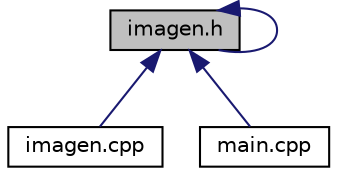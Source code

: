 digraph "imagen.h"
{
 // LATEX_PDF_SIZE
  edge [fontname="Helvetica",fontsize="10",labelfontname="Helvetica",labelfontsize="10"];
  node [fontname="Helvetica",fontsize="10",shape=record];
  Node1 [label="imagen.h",height=0.2,width=0.4,color="black", fillcolor="grey75", style="filled", fontcolor="black",tooltip=" "];
  Node1 -> Node2 [dir="back",color="midnightblue",fontsize="10",style="solid"];
  Node2 [label="imagen.cpp",height=0.2,width=0.4,color="black", fillcolor="white", style="filled",URL="$imagen_8cpp.html",tooltip="Clase para el manejo de la imagen del segundo juego."];
  Node1 -> Node3 [dir="back",color="midnightblue",fontsize="10",style="solid"];
  Node3 [label="main.cpp",height=0.2,width=0.4,color="black", fillcolor="white", style="filled",URL="$main_8cpp.html",tooltip="Clase que inicializa los principales elementos del juego."];
  Node1 -> Node1 [dir="back",color="midnightblue",fontsize="10",style="solid"];
}

